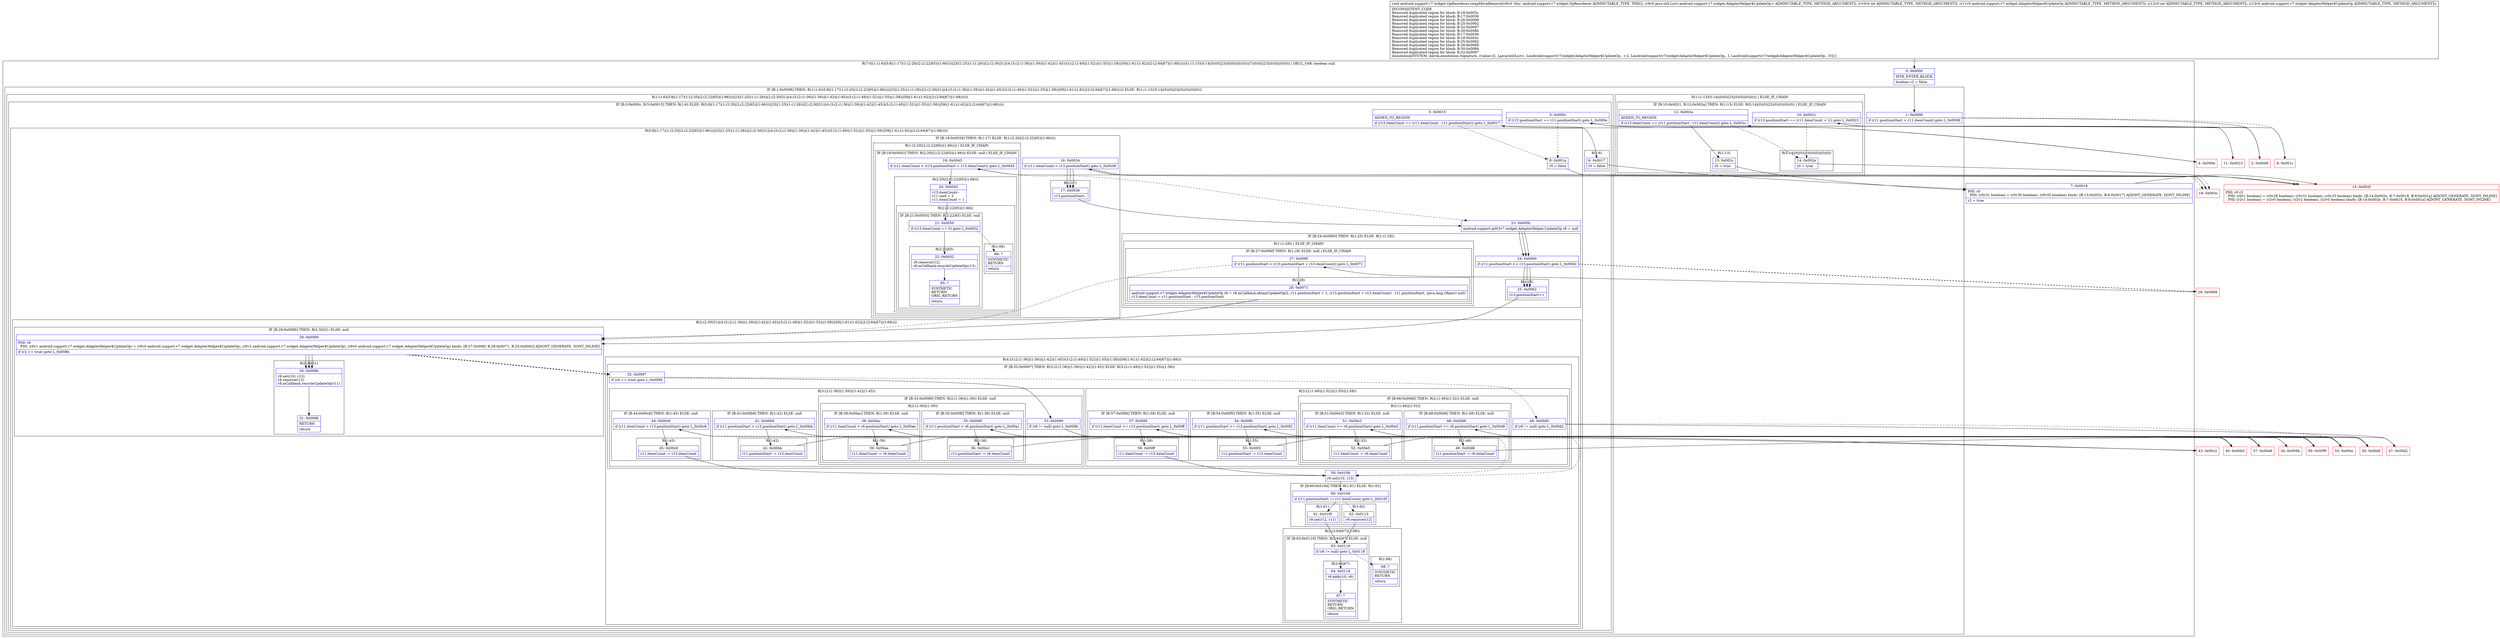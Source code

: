 digraph "CFG forandroid.support.v7.widget.OpReorderer.swapMoveRemove(Ljava\/util\/List;ILandroid\/support\/v7\/widget\/AdapterHelper$UpdateOp;ILandroid\/support\/v7\/widget\/AdapterHelper$UpdateOp;)V" {
subgraph cluster_Region_1618663014 {
label = "R(7:0|(1:(1:6)(5:8|(1:17)(1:(2:20|(2:(2:22|65)|(1:66))))|23|(1:25)(1:(1:28))|(2:(2:30|31)|(4:(3:(2:(1:36)|(1:39))|(1:42)|(1:45))(3:(2:(1:49)|(1:52))|(1:55)|(1:58))|59|(1:61)(1:62)|(2:(2:64|67)|(1:68))))))(1:(1:13)(5:14|(0)(0)|23|(0)(0)|(0)(0)))|7|(0)(0)|23|(0)(0)|(0)(0)) | DECL_VAR: boolean null\l";
node [shape=record,color=blue];
Node_0 [shape=record,label="{0\:\ 0x0000|MTH_ENTER_BLOCK\l|boolean r2 = false\l}"];
subgraph cluster_IfRegion_1711251021 {
label = "IF [B:1:0x0006] THEN: R(1:(1:6)(5:8|(1:17)(1:(2:20|(2:(2:22|65)|(1:66))))|23|(1:25)(1:(1:28))|(2:(2:30|31)|(4:(3:(2:(1:36)|(1:39))|(1:42)|(1:45))(3:(2:(1:49)|(1:52))|(1:55)|(1:58))|59|(1:61)(1:62)|(2:(2:64|67)|(1:68)))))) ELSE: R(1:(1:13)(5:14|(0)(0)|23|(0)(0)|(0)(0)))";
node [shape=record,color=blue];
Node_1 [shape=record,label="{1\:\ 0x0006|if (r11.positionStart \< r11.itemCount) goto L_0x0008\l}"];
subgraph cluster_Region_388586270 {
label = "R(1:(1:6)(5:8|(1:17)(1:(2:20|(2:(2:22|65)|(1:66))))|23|(1:25)(1:(1:28))|(2:(2:30|31)|(4:(3:(2:(1:36)|(1:39))|(1:42)|(1:45))(3:(2:(1:49)|(1:52))|(1:55)|(1:58))|59|(1:61)(1:62)|(2:(2:64|67)|(1:68))))))";
node [shape=record,color=blue];
subgraph cluster_IfRegion_1170909390 {
label = "IF [B:3:0x000c, B:5:0x0015] THEN: R(1:6) ELSE: R(5:8|(1:17)(1:(2:20|(2:(2:22|65)|(1:66))))|23|(1:25)(1:(1:28))|(2:(2:30|31)|(4:(3:(2:(1:36)|(1:39))|(1:42)|(1:45))(3:(2:(1:49)|(1:52))|(1:55)|(1:58))|59|(1:61)(1:62)|(2:(2:64|67)|(1:68)))))";
node [shape=record,color=blue];
Node_3 [shape=record,label="{3\:\ 0x000c|if (r13.positionStart == r11.positionStart) goto L_0x000e\l}"];
Node_5 [shape=record,label="{5\:\ 0x0015|ADDED_TO_REGION\l|if (r13.itemCount == (r11.itemCount \- r11.positionStart)) goto L_0x0017\l}"];
subgraph cluster_Region_1029422995 {
label = "R(1:6)";
node [shape=record,color=blue];
Node_6 [shape=record,label="{6\:\ 0x0017|r0 = false\l}"];
}
subgraph cluster_Region_100264923 {
label = "R(5:8|(1:17)(1:(2:20|(2:(2:22|65)|(1:66))))|23|(1:25)(1:(1:28))|(2:(2:30|31)|(4:(3:(2:(1:36)|(1:39))|(1:42)|(1:45))(3:(2:(1:49)|(1:52))|(1:55)|(1:58))|59|(1:61)(1:62)|(2:(2:64|67)|(1:68)))))";
node [shape=record,color=blue];
Node_8 [shape=record,label="{8\:\ 0x001a|r0 = false\l}"];
subgraph cluster_IfRegion_1303392978 {
label = "IF [B:16:0x0034] THEN: R(1:17) ELSE: R(1:(2:20|(2:(2:22|65)|(1:66))))";
node [shape=record,color=blue];
Node_16 [shape=record,label="{16\:\ 0x0034|if (r11.itemCount \< r13.positionStart) goto L_0x0036\l}"];
subgraph cluster_Region_1420083423 {
label = "R(1:17)";
node [shape=record,color=blue];
Node_17 [shape=record,label="{17\:\ 0x0036|r13.positionStart\-\-\l}"];
}
subgraph cluster_Region_159944958 {
label = "R(1:(2:20|(2:(2:22|65)|(1:66)))) | ELSE_IF_CHAIN\l";
node [shape=record,color=blue];
subgraph cluster_IfRegion_420795865 {
label = "IF [B:19:0x0043] THEN: R(2:20|(2:(2:22|65)|(1:66))) ELSE: null | ELSE_IF_CHAIN\l";
node [shape=record,color=blue];
Node_19 [shape=record,label="{19\:\ 0x0043|if (r11.itemCount \< (r13.positionStart + r13.itemCount)) goto L_0x0045\l}"];
subgraph cluster_Region_1442726539 {
label = "R(2:20|(2:(2:22|65)|(1:66)))";
node [shape=record,color=blue];
Node_20 [shape=record,label="{20\:\ 0x0045|r13.itemCount\-\-\lr11.cmd = 2\lr11.itemCount = 1\l}"];
subgraph cluster_Region_657380051 {
label = "R(2:(2:22|65)|(1:66))";
node [shape=record,color=blue];
subgraph cluster_IfRegion_1793898920 {
label = "IF [B:21:0x0050] THEN: R(2:22|65) ELSE: null";
node [shape=record,color=blue];
Node_21 [shape=record,label="{21\:\ 0x0050|if (r13.itemCount == 0) goto L_0x0052\l}"];
subgraph cluster_Region_1432945457 {
label = "R(2:22|65)";
node [shape=record,color=blue];
Node_22 [shape=record,label="{22\:\ 0x0052|r9.remove(r12)\lr8.mCallback.recycleUpdateOp(r13)\l}"];
Node_65 [shape=record,label="{65\:\ ?|SYNTHETIC\lRETURN\lORIG_RETURN\l|return\l}"];
}
}
subgraph cluster_Region_1915021581 {
label = "R(1:66)";
node [shape=record,color=blue];
Node_66 [shape=record,label="{66\:\ ?|SYNTHETIC\lRETURN\l|return\l}"];
}
}
}
}
}
}
Node_23 [shape=record,label="{23\:\ 0x005b|android.support.p003v7.widget.AdapterHelper.UpdateOp r6 = null\l}"];
subgraph cluster_IfRegion_600643024 {
label = "IF [B:24:0x0060] THEN: R(1:25) ELSE: R(1:(1:28))";
node [shape=record,color=blue];
Node_24 [shape=record,label="{24\:\ 0x0060|if (r11.positionStart \<= r13.positionStart) goto L_0x0062\l}"];
subgraph cluster_Region_744737272 {
label = "R(1:25)";
node [shape=record,color=blue];
Node_25 [shape=record,label="{25\:\ 0x0062|r13.positionStart++\l}"];
}
subgraph cluster_Region_831399886 {
label = "R(1:(1:28)) | ELSE_IF_CHAIN\l";
node [shape=record,color=blue];
subgraph cluster_IfRegion_1689767027 {
label = "IF [B:27:0x006f] THEN: R(1:28) ELSE: null | ELSE_IF_CHAIN\l";
node [shape=record,color=blue];
Node_27 [shape=record,label="{27\:\ 0x006f|if (r11.positionStart \< (r13.positionStart + r13.itemCount)) goto L_0x0071\l}"];
subgraph cluster_Region_1255474385 {
label = "R(1:28)";
node [shape=record,color=blue];
Node_28 [shape=record,label="{28\:\ 0x0071|android.support.v7.widget.AdapterHelper$UpdateOp r6 = r8.mCallback.obtainUpdateOp(2, r11.positionStart + 1, (r13.positionStart + r13.itemCount) \- r11.positionStart, (java.lang.Object) null)\lr13.itemCount = r11.positionStart \- r13.positionStart\l}"];
}
}
}
}
subgraph cluster_Region_798963360 {
label = "R(2:(2:30|31)|(4:(3:(2:(1:36)|(1:39))|(1:42)|(1:45))(3:(2:(1:49)|(1:52))|(1:55)|(1:58))|59|(1:61)(1:62)|(2:(2:64|67)|(1:68))))";
node [shape=record,color=blue];
subgraph cluster_IfRegion_1863447101 {
label = "IF [B:29:0x0089] THEN: R(2:30|31) ELSE: null";
node [shape=record,color=blue];
Node_29 [shape=record,label="{29\:\ 0x0089|PHI: r6 \l  PHI: (r6v1 android.support.v7.widget.AdapterHelper$UpdateOp) = (r6v0 android.support.v7.widget.AdapterHelper$UpdateOp), (r6v2 android.support.v7.widget.AdapterHelper$UpdateOp), (r6v0 android.support.v7.widget.AdapterHelper$UpdateOp) binds: [B:27:0x006f, B:28:0x0071, B:25:0x0062] A[DONT_GENERATE, DONT_INLINE]\l|if (r2 == true) goto L_0x008b\l}"];
subgraph cluster_Region_486610594 {
label = "R(2:30|31)";
node [shape=record,color=blue];
Node_30 [shape=record,label="{30\:\ 0x008b|r9.set(r10, r13)\lr9.remove(r12)\lr8.mCallback.recycleUpdateOp(r11)\l}"];
Node_31 [shape=record,label="{31\:\ 0x0096|RETURN\l|return\l}"];
}
}
subgraph cluster_Region_1576133275 {
label = "R(4:(3:(2:(1:36)|(1:39))|(1:42)|(1:45))(3:(2:(1:49)|(1:52))|(1:55)|(1:58))|59|(1:61)(1:62)|(2:(2:64|67)|(1:68)))";
node [shape=record,color=blue];
subgraph cluster_IfRegion_134183170 {
label = "IF [B:32:0x0097] THEN: R(3:(2:(1:36)|(1:39))|(1:42)|(1:45)) ELSE: R(3:(2:(1:49)|(1:52))|(1:55)|(1:58))";
node [shape=record,color=blue];
Node_32 [shape=record,label="{32\:\ 0x0097|if (r0 == true) goto L_0x0099\l}"];
subgraph cluster_Region_1359177067 {
label = "R(3:(2:(1:36)|(1:39))|(1:42)|(1:45))";
node [shape=record,color=blue];
subgraph cluster_IfRegion_1507344119 {
label = "IF [B:33:0x0099] THEN: R(2:(1:36)|(1:39)) ELSE: null";
node [shape=record,color=blue];
Node_33 [shape=record,label="{33\:\ 0x0099|if (r6 != null) goto L_0x009b\l}"];
subgraph cluster_Region_1143131631 {
label = "R(2:(1:36)|(1:39))";
node [shape=record,color=blue];
subgraph cluster_IfRegion_330670372 {
label = "IF [B:35:0x009f] THEN: R(1:36) ELSE: null";
node [shape=record,color=blue];
Node_35 [shape=record,label="{35\:\ 0x009f|if (r11.positionStart \> r6.positionStart) goto L_0x00a1\l}"];
subgraph cluster_Region_1945252838 {
label = "R(1:36)";
node [shape=record,color=blue];
Node_36 [shape=record,label="{36\:\ 0x00a1|r11.positionStart \-= r6.itemCount\l}"];
}
}
subgraph cluster_IfRegion_300106437 {
label = "IF [B:38:0x00ac] THEN: R(1:39) ELSE: null";
node [shape=record,color=blue];
Node_38 [shape=record,label="{38\:\ 0x00ac|if (r11.itemCount \> r6.positionStart) goto L_0x00ae\l}"];
subgraph cluster_Region_156563848 {
label = "R(1:39)";
node [shape=record,color=blue];
Node_39 [shape=record,label="{39\:\ 0x00ae|r11.itemCount \-= r6.itemCount\l}"];
}
}
}
}
subgraph cluster_IfRegion_378870474 {
label = "IF [B:41:0x00b9] THEN: R(1:42) ELSE: null";
node [shape=record,color=blue];
Node_41 [shape=record,label="{41\:\ 0x00b9|if (r11.positionStart \> r13.positionStart) goto L_0x00bb\l}"];
subgraph cluster_Region_1784563315 {
label = "R(1:42)";
node [shape=record,color=blue];
Node_42 [shape=record,label="{42\:\ 0x00bb|r11.positionStart \-= r13.itemCount\l}"];
}
}
subgraph cluster_IfRegion_549211758 {
label = "IF [B:44:0x00c6] THEN: R(1:45) ELSE: null";
node [shape=record,color=blue];
Node_44 [shape=record,label="{44\:\ 0x00c6|if (r11.itemCount \> r13.positionStart) goto L_0x00c8\l}"];
subgraph cluster_Region_1923330595 {
label = "R(1:45)";
node [shape=record,color=blue];
Node_45 [shape=record,label="{45\:\ 0x00c8|r11.itemCount \-= r13.itemCount\l}"];
}
}
}
subgraph cluster_Region_1281275383 {
label = "R(3:(2:(1:49)|(1:52))|(1:55)|(1:58))";
node [shape=record,color=blue];
subgraph cluster_IfRegion_936822023 {
label = "IF [B:46:0x00d0] THEN: R(2:(1:49)|(1:52)) ELSE: null";
node [shape=record,color=blue];
Node_46 [shape=record,label="{46\:\ 0x00d0|if (r6 != null) goto L_0x00d2\l}"];
subgraph cluster_Region_1412112337 {
label = "R(2:(1:49)|(1:52))";
node [shape=record,color=blue];
subgraph cluster_IfRegion_1431940376 {
label = "IF [B:48:0x00d6] THEN: R(1:49) ELSE: null";
node [shape=record,color=blue];
Node_48 [shape=record,label="{48\:\ 0x00d6|if (r11.positionStart \>= r6.positionStart) goto L_0x00d8\l}"];
subgraph cluster_Region_1579624476 {
label = "R(1:49)";
node [shape=record,color=blue];
Node_49 [shape=record,label="{49\:\ 0x00d8|r11.positionStart \-= r6.itemCount\l}"];
}
}
subgraph cluster_IfRegion_1880163049 {
label = "IF [B:51:0x00e3] THEN: R(1:52) ELSE: null";
node [shape=record,color=blue];
Node_51 [shape=record,label="{51\:\ 0x00e3|if (r11.itemCount \>= r6.positionStart) goto L_0x00e5\l}"];
subgraph cluster_Region_1903042321 {
label = "R(1:52)";
node [shape=record,color=blue];
Node_52 [shape=record,label="{52\:\ 0x00e5|r11.itemCount \-= r6.itemCount\l}"];
}
}
}
}
subgraph cluster_IfRegion_371651588 {
label = "IF [B:54:0x00f0] THEN: R(1:55) ELSE: null";
node [shape=record,color=blue];
Node_54 [shape=record,label="{54\:\ 0x00f0|if (r11.positionStart \>= r13.positionStart) goto L_0x00f2\l}"];
subgraph cluster_Region_2038132297 {
label = "R(1:55)";
node [shape=record,color=blue];
Node_55 [shape=record,label="{55\:\ 0x00f2|r11.positionStart \-= r13.itemCount\l}"];
}
}
subgraph cluster_IfRegion_1085513116 {
label = "IF [B:57:0x00fd] THEN: R(1:58) ELSE: null";
node [shape=record,color=blue];
Node_57 [shape=record,label="{57\:\ 0x00fd|if (r11.itemCount \>= r13.positionStart) goto L_0x00ff\l}"];
subgraph cluster_Region_1290459084 {
label = "R(1:58)";
node [shape=record,color=blue];
Node_58 [shape=record,label="{58\:\ 0x00ff|r11.itemCount \-= r13.itemCount\l}"];
}
}
}
}
Node_59 [shape=record,label="{59\:\ 0x0106|r9.set(r10, r13)\l}"];
subgraph cluster_IfRegion_1833802881 {
label = "IF [B:60:0x010d] THEN: R(1:61) ELSE: R(1:62)";
node [shape=record,color=blue];
Node_60 [shape=record,label="{60\:\ 0x010d|if (r11.positionStart != r11.itemCount) goto L_0x010f\l}"];
subgraph cluster_Region_1340517959 {
label = "R(1:61)";
node [shape=record,color=blue];
Node_61 [shape=record,label="{61\:\ 0x010f|r9.set(r12, r11)\l}"];
}
subgraph cluster_Region_325420378 {
label = "R(1:62)";
node [shape=record,color=blue];
Node_62 [shape=record,label="{62\:\ 0x0113|r9.remove(r12)\l}"];
}
}
subgraph cluster_Region_162231373 {
label = "R(2:(2:64|67)|(1:68))";
node [shape=record,color=blue];
subgraph cluster_IfRegion_1766280521 {
label = "IF [B:63:0x0116] THEN: R(2:64|67) ELSE: null";
node [shape=record,color=blue];
Node_63 [shape=record,label="{63\:\ 0x0116|if (r6 != null) goto L_0x0118\l}"];
subgraph cluster_Region_239595445 {
label = "R(2:64|67)";
node [shape=record,color=blue];
Node_64 [shape=record,label="{64\:\ 0x0118|r9.add(r10, r6)\l}"];
Node_67 [shape=record,label="{67\:\ ?|SYNTHETIC\lRETURN\lORIG_RETURN\l|return\l}"];
}
}
subgraph cluster_Region_142821485 {
label = "R(1:68)";
node [shape=record,color=blue];
Node_68 [shape=record,label="{68\:\ ?|SYNTHETIC\lRETURN\l|return\l}"];
}
}
}
}
}
}
}
subgraph cluster_Region_1919769516 {
label = "R(1:(1:13)(5:14|(0)(0)|23|(0)(0)|(0)(0))) | ELSE_IF_CHAIN\l";
node [shape=record,color=blue];
subgraph cluster_IfRegion_1302159342 {
label = "IF [B:10:0x0021, B:12:0x002a] THEN: R(1:13) ELSE: R(5:14|(0)(0)|23|(0)(0)|(0)(0)) | ELSE_IF_CHAIN\l";
node [shape=record,color=blue];
Node_10 [shape=record,label="{10\:\ 0x0021|if (r13.positionStart == (r11.itemCount + 1)) goto L_0x0023\l}"];
Node_12 [shape=record,label="{12\:\ 0x002a|ADDED_TO_REGION\l|if (r13.itemCount == (r11.positionStart \- r11.itemCount)) goto L_0x002c\l}"];
subgraph cluster_Region_909419857 {
label = "R(1:13)";
node [shape=record,color=blue];
Node_13 [shape=record,label="{13\:\ 0x002c|r0 = true\l}"];
}
subgraph cluster_Region_1456743852 {
label = "R(5:14|(0)(0)|23|(0)(0)|(0)(0))";
node [shape=record,color=blue];
Node_14 [shape=record,label="{14\:\ 0x002e|r0 = true\l}"];
subgraph cluster_IfRegion_533086988 {
label = "IF [B:16:0x0034] THEN: R(0) ELSE: R(0)";
node [shape=record,color=blue];
Node_16 [shape=record,label="{16\:\ 0x0034|if (r11.itemCount \< r13.positionStart) goto L_0x0036\l}"];
subgraph cluster_Region_227844281 {
label = "R(0)";
node [shape=record,color=blue];
}
subgraph cluster_Region_364657308 {
label = "R(0)";
node [shape=record,color=blue];
}
}
Node_23 [shape=record,label="{23\:\ 0x005b|android.support.p003v7.widget.AdapterHelper.UpdateOp r6 = null\l}"];
subgraph cluster_IfRegion_846820842 {
label = "IF [B:24:0x0060] THEN: R(0) ELSE: R(0)";
node [shape=record,color=blue];
Node_24 [shape=record,label="{24\:\ 0x0060|if (r11.positionStart \<= r13.positionStart) goto L_0x0062\l}"];
subgraph cluster_Region_529178250 {
label = "R(0)";
node [shape=record,color=blue];
}
subgraph cluster_Region_926119082 {
label = "R(0)";
node [shape=record,color=blue];
}
}
subgraph cluster_IfRegion_1489860202 {
label = "IF [B:29:0x0089] THEN: R(0) ELSE: R(0)";
node [shape=record,color=blue];
Node_29 [shape=record,label="{29\:\ 0x0089|PHI: r6 \l  PHI: (r6v1 android.support.v7.widget.AdapterHelper$UpdateOp) = (r6v0 android.support.v7.widget.AdapterHelper$UpdateOp), (r6v2 android.support.v7.widget.AdapterHelper$UpdateOp), (r6v0 android.support.v7.widget.AdapterHelper$UpdateOp) binds: [B:27:0x006f, B:28:0x0071, B:25:0x0062] A[DONT_GENERATE, DONT_INLINE]\l|if (r2 == true) goto L_0x008b\l}"];
subgraph cluster_Region_1135595530 {
label = "R(0)";
node [shape=record,color=blue];
}
subgraph cluster_Region_973089712 {
label = "R(0)";
node [shape=record,color=blue];
}
}
}
}
}
}
Node_7 [shape=record,label="{7\:\ 0x0018|PHI: r0 \l  PHI: (r0v31 boolean) = (r0v30 boolean), (r0v35 boolean) binds: [B:13:0x002c, B:6:0x0017] A[DONT_GENERATE, DONT_INLINE]\l|r2 = true\l}"];
subgraph cluster_IfRegion_1907727540 {
label = "IF [B:16:0x0034] THEN: R(0) ELSE: R(0)";
node [shape=record,color=blue];
Node_16 [shape=record,label="{16\:\ 0x0034|if (r11.itemCount \< r13.positionStart) goto L_0x0036\l}"];
subgraph cluster_Region_1561276428 {
label = "R(0)";
node [shape=record,color=blue];
}
subgraph cluster_Region_1612547111 {
label = "R(0)";
node [shape=record,color=blue];
}
}
Node_23 [shape=record,label="{23\:\ 0x005b|android.support.p003v7.widget.AdapterHelper.UpdateOp r6 = null\l}"];
subgraph cluster_IfRegion_1534815807 {
label = "IF [B:24:0x0060] THEN: R(0) ELSE: R(0)";
node [shape=record,color=blue];
Node_24 [shape=record,label="{24\:\ 0x0060|if (r11.positionStart \<= r13.positionStart) goto L_0x0062\l}"];
subgraph cluster_Region_108403160 {
label = "R(0)";
node [shape=record,color=blue];
}
subgraph cluster_Region_576575050 {
label = "R(0)";
node [shape=record,color=blue];
}
}
subgraph cluster_IfRegion_1621820985 {
label = "IF [B:29:0x0089] THEN: R(0) ELSE: R(0)";
node [shape=record,color=blue];
Node_29 [shape=record,label="{29\:\ 0x0089|PHI: r6 \l  PHI: (r6v1 android.support.v7.widget.AdapterHelper$UpdateOp) = (r6v0 android.support.v7.widget.AdapterHelper$UpdateOp), (r6v2 android.support.v7.widget.AdapterHelper$UpdateOp), (r6v0 android.support.v7.widget.AdapterHelper$UpdateOp) binds: [B:27:0x006f, B:28:0x0071, B:25:0x0062] A[DONT_GENERATE, DONT_INLINE]\l|if (r2 == true) goto L_0x008b\l}"];
subgraph cluster_Region_778916506 {
label = "R(0)";
node [shape=record,color=blue];
}
subgraph cluster_Region_778554366 {
label = "R(0)";
node [shape=record,color=blue];
}
}
}
Node_2 [shape=record,color=red,label="{2\:\ 0x0008}"];
Node_4 [shape=record,color=red,label="{4\:\ 0x000e}"];
Node_9 [shape=record,color=red,label="{9\:\ 0x001c}"];
Node_11 [shape=record,color=red,label="{11\:\ 0x0023}"];
Node_15 [shape=record,color=red,label="{15\:\ 0x002f|PHI: r0 r2 \l  PHI: (r0v1 boolean) = (r0v28 boolean), (r0v31 boolean), (r0v33 boolean) binds: [B:14:0x002e, B:7:0x0018, B:8:0x001a] A[DONT_GENERATE, DONT_INLINE]\l  PHI: (r2v1 boolean) = (r2v0 boolean), (r2v2 boolean), (r2v0 boolean) binds: [B:14:0x002e, B:7:0x0018, B:8:0x001a] A[DONT_GENERATE, DONT_INLINE]\l}"];
Node_18 [shape=record,color=red,label="{18\:\ 0x003c}"];
Node_26 [shape=record,color=red,label="{26\:\ 0x0068}"];
Node_34 [shape=record,color=red,label="{34\:\ 0x009b}"];
Node_37 [shape=record,color=red,label="{37\:\ 0x00a8}"];
Node_40 [shape=record,color=red,label="{40\:\ 0x00b5}"];
Node_43 [shape=record,color=red,label="{43\:\ 0x00c2}"];
Node_47 [shape=record,color=red,label="{47\:\ 0x00d2}"];
Node_50 [shape=record,color=red,label="{50\:\ 0x00df}"];
Node_53 [shape=record,color=red,label="{53\:\ 0x00ec}"];
Node_56 [shape=record,color=red,label="{56\:\ 0x00f9}"];
MethodNode[shape=record,label="{void android.support.v7.widget.OpReorderer.swapMoveRemove((r8v0 'this' android.support.v7.widget.OpReorderer A[IMMUTABLE_TYPE, THIS]), (r9v0 java.util.List\<android.support.v7.widget.AdapterHelper$UpdateOp\> A[IMMUTABLE_TYPE, METHOD_ARGUMENT]), (r10v0 int A[IMMUTABLE_TYPE, METHOD_ARGUMENT]), (r11v0 android.support.v7.widget.AdapterHelper$UpdateOp A[IMMUTABLE_TYPE, METHOD_ARGUMENT]), (r12v0 int A[IMMUTABLE_TYPE, METHOD_ARGUMENT]), (r13v0 android.support.v7.widget.AdapterHelper$UpdateOp A[IMMUTABLE_TYPE, METHOD_ARGUMENT]))  | INCONSISTENT_CODE\lRemoved duplicated region for block: B:18:0x003c \lRemoved duplicated region for block: B:17:0x0036 \lRemoved duplicated region for block: B:26:0x0068 \lRemoved duplicated region for block: B:25:0x0062 \lRemoved duplicated region for block: B:32:0x0097 \lRemoved duplicated region for block: B:30:0x008b \lRemoved duplicated region for block: B:17:0x0036 \lRemoved duplicated region for block: B:18:0x003c \lRemoved duplicated region for block: B:25:0x0062 \lRemoved duplicated region for block: B:26:0x0068 \lRemoved duplicated region for block: B:30:0x008b \lRemoved duplicated region for block: B:32:0x0097 \lAnnotation[SYSTEM, dalvik.annotation.Signature, \{value=[(, Ljava\/util\/List\<, Landroid\/support\/v7\/widget\/AdapterHelper$UpdateOp;, \>;I, Landroid\/support\/v7\/widget\/AdapterHelper$UpdateOp;, I, Landroid\/support\/v7\/widget\/AdapterHelper$UpdateOp;, )V]\}]\l}"];
MethodNode -> Node_0;
Node_0 -> Node_1;
Node_1 -> Node_2;
Node_1 -> Node_9[style=dashed];
Node_3 -> Node_4;
Node_3 -> Node_8[style=dashed];
Node_5 -> Node_6;
Node_5 -> Node_8[style=dashed];
Node_6 -> Node_7;
Node_8 -> Node_15;
Node_16 -> Node_17;
Node_16 -> Node_18[style=dashed];
Node_17 -> Node_23;
Node_19 -> Node_20;
Node_19 -> Node_23[style=dashed];
Node_20 -> Node_21;
Node_21 -> Node_22;
Node_21 -> Node_66[style=dashed];
Node_22 -> Node_65;
Node_23 -> Node_24;
Node_24 -> Node_25;
Node_24 -> Node_26[style=dashed];
Node_25 -> Node_29;
Node_27 -> Node_28;
Node_27 -> Node_29[style=dashed];
Node_28 -> Node_29;
Node_29 -> Node_30;
Node_29 -> Node_32[style=dashed];
Node_30 -> Node_31;
Node_32 -> Node_33;
Node_32 -> Node_46[style=dashed];
Node_33 -> Node_34;
Node_33 -> Node_40[style=dashed];
Node_35 -> Node_36;
Node_35 -> Node_37[style=dashed];
Node_36 -> Node_37;
Node_38 -> Node_39;
Node_38 -> Node_40[style=dashed];
Node_39 -> Node_40;
Node_41 -> Node_42;
Node_41 -> Node_43[style=dashed];
Node_42 -> Node_43;
Node_44 -> Node_45;
Node_44 -> Node_59[style=dashed];
Node_45 -> Node_59;
Node_46 -> Node_47;
Node_46 -> Node_53[style=dashed];
Node_48 -> Node_49;
Node_48 -> Node_50[style=dashed];
Node_49 -> Node_50;
Node_51 -> Node_52;
Node_51 -> Node_53[style=dashed];
Node_52 -> Node_53;
Node_54 -> Node_55;
Node_54 -> Node_56[style=dashed];
Node_55 -> Node_56;
Node_57 -> Node_58;
Node_57 -> Node_59[style=dashed];
Node_58 -> Node_59;
Node_59 -> Node_60;
Node_60 -> Node_61;
Node_60 -> Node_62[style=dashed];
Node_61 -> Node_63;
Node_62 -> Node_63;
Node_63 -> Node_64;
Node_63 -> Node_68[style=dashed];
Node_64 -> Node_67;
Node_10 -> Node_11;
Node_10 -> Node_14[style=dashed];
Node_12 -> Node_13;
Node_12 -> Node_14[style=dashed];
Node_13 -> Node_7;
Node_14 -> Node_15;
Node_16 -> Node_17;
Node_16 -> Node_18[style=dashed];
Node_23 -> Node_24;
Node_24 -> Node_25;
Node_24 -> Node_26[style=dashed];
Node_29 -> Node_30;
Node_29 -> Node_32[style=dashed];
Node_7 -> Node_15;
Node_16 -> Node_17;
Node_16 -> Node_18[style=dashed];
Node_23 -> Node_24;
Node_24 -> Node_25;
Node_24 -> Node_26[style=dashed];
Node_29 -> Node_30;
Node_29 -> Node_32[style=dashed];
Node_2 -> Node_3;
Node_4 -> Node_5;
Node_9 -> Node_10;
Node_11 -> Node_12;
Node_15 -> Node_16;
Node_18 -> Node_19;
Node_26 -> Node_27;
Node_34 -> Node_35;
Node_37 -> Node_38;
Node_40 -> Node_41;
Node_43 -> Node_44;
Node_47 -> Node_48;
Node_50 -> Node_51;
Node_53 -> Node_54;
Node_56 -> Node_57;
}


